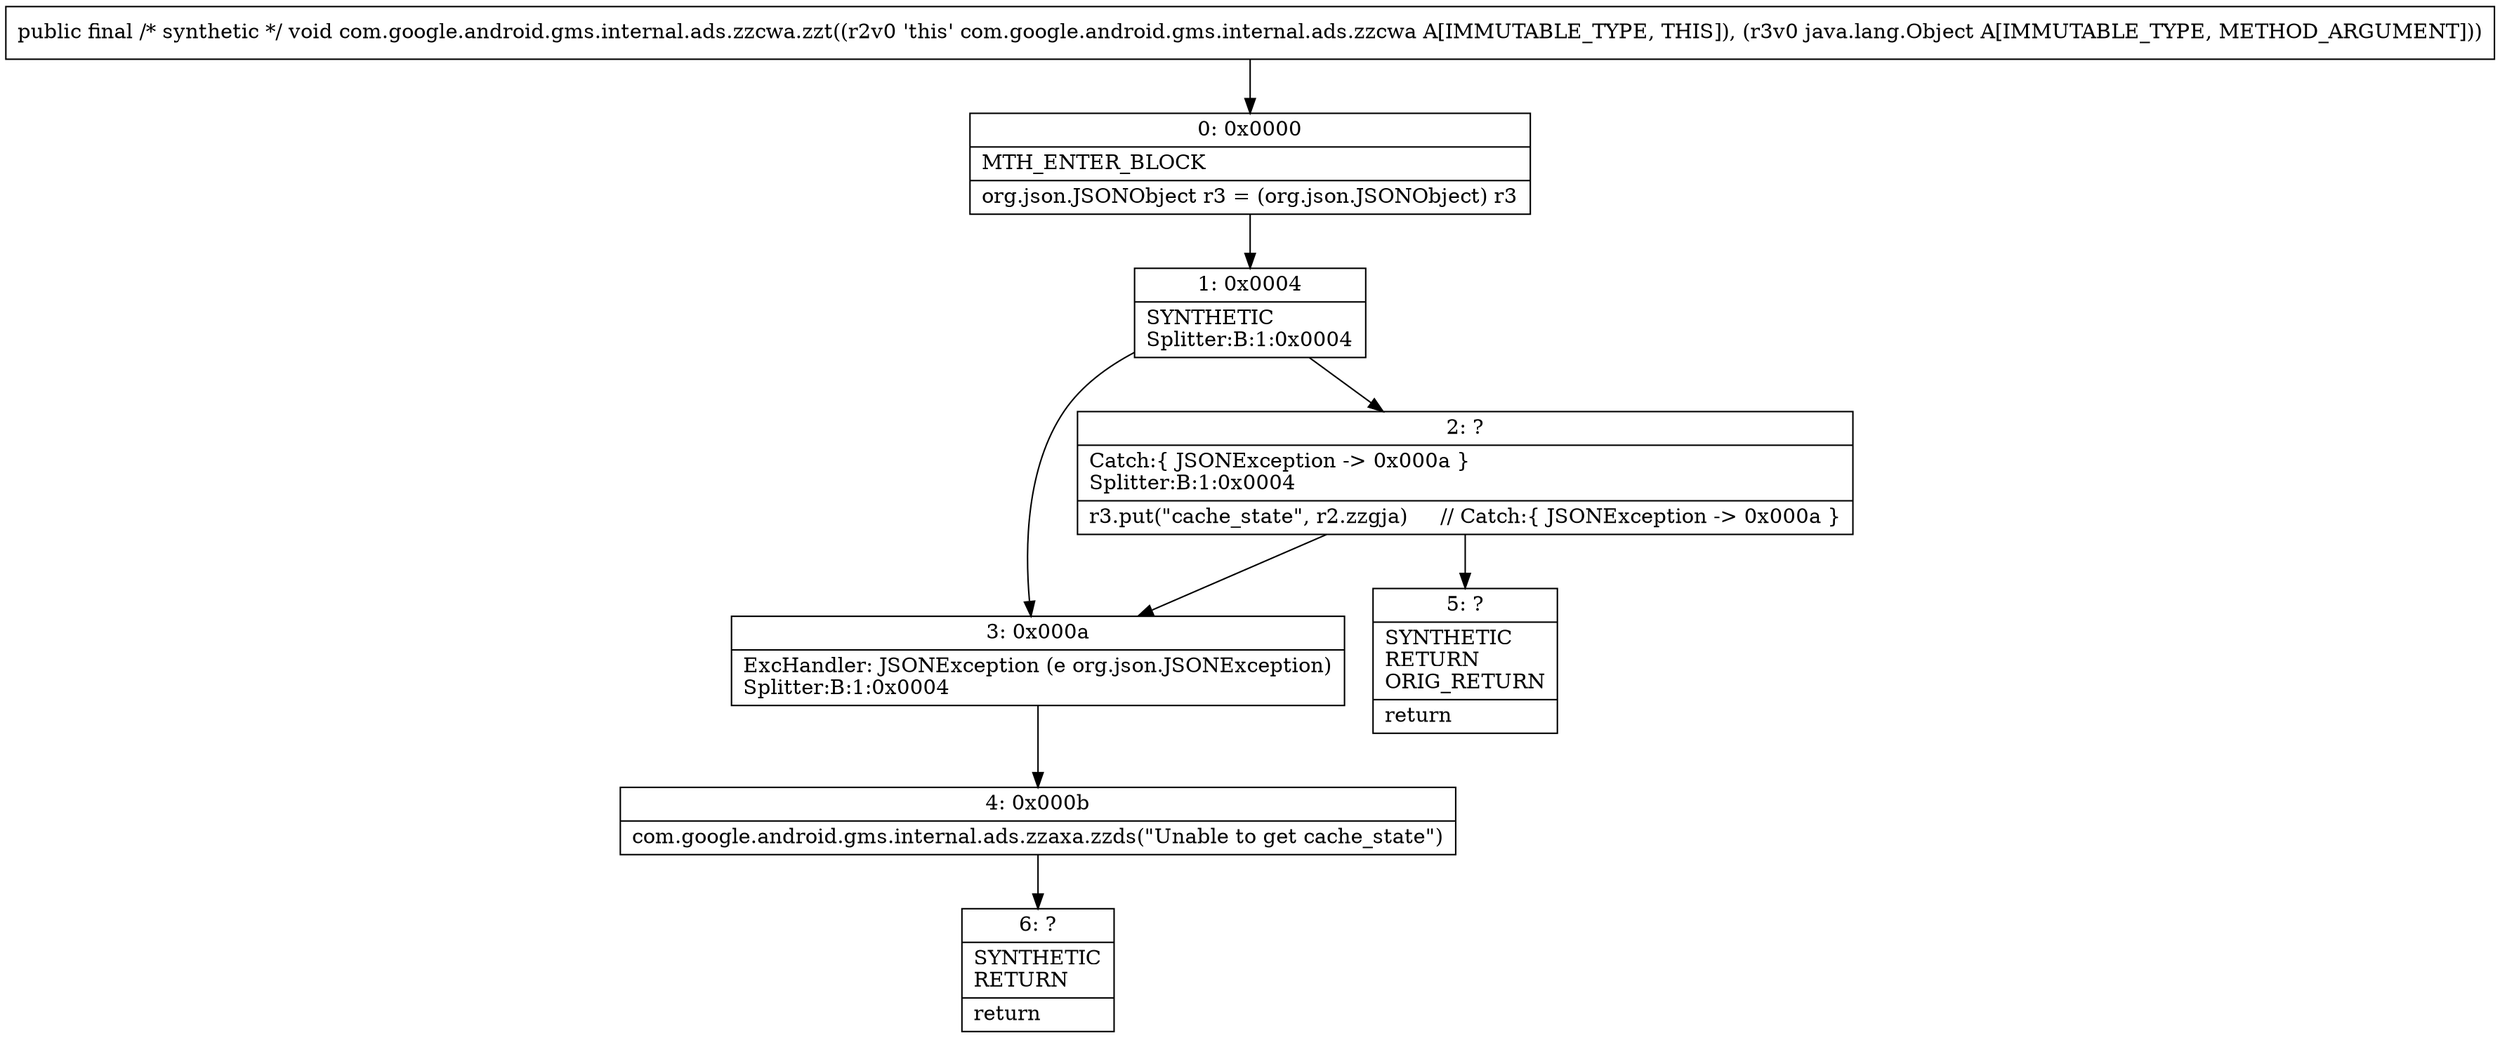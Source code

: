 digraph "CFG forcom.google.android.gms.internal.ads.zzcwa.zzt(Ljava\/lang\/Object;)V" {
Node_0 [shape=record,label="{0\:\ 0x0000|MTH_ENTER_BLOCK\l|org.json.JSONObject r3 = (org.json.JSONObject) r3\l}"];
Node_1 [shape=record,label="{1\:\ 0x0004|SYNTHETIC\lSplitter:B:1:0x0004\l}"];
Node_2 [shape=record,label="{2\:\ ?|Catch:\{ JSONException \-\> 0x000a \}\lSplitter:B:1:0x0004\l|r3.put(\"cache_state\", r2.zzgja)     \/\/ Catch:\{ JSONException \-\> 0x000a \}\l}"];
Node_3 [shape=record,label="{3\:\ 0x000a|ExcHandler: JSONException (e org.json.JSONException)\lSplitter:B:1:0x0004\l}"];
Node_4 [shape=record,label="{4\:\ 0x000b|com.google.android.gms.internal.ads.zzaxa.zzds(\"Unable to get cache_state\")\l}"];
Node_5 [shape=record,label="{5\:\ ?|SYNTHETIC\lRETURN\lORIG_RETURN\l|return\l}"];
Node_6 [shape=record,label="{6\:\ ?|SYNTHETIC\lRETURN\l|return\l}"];
MethodNode[shape=record,label="{public final \/* synthetic *\/ void com.google.android.gms.internal.ads.zzcwa.zzt((r2v0 'this' com.google.android.gms.internal.ads.zzcwa A[IMMUTABLE_TYPE, THIS]), (r3v0 java.lang.Object A[IMMUTABLE_TYPE, METHOD_ARGUMENT])) }"];
MethodNode -> Node_0;
Node_0 -> Node_1;
Node_1 -> Node_2;
Node_1 -> Node_3;
Node_2 -> Node_3;
Node_2 -> Node_5;
Node_3 -> Node_4;
Node_4 -> Node_6;
}

